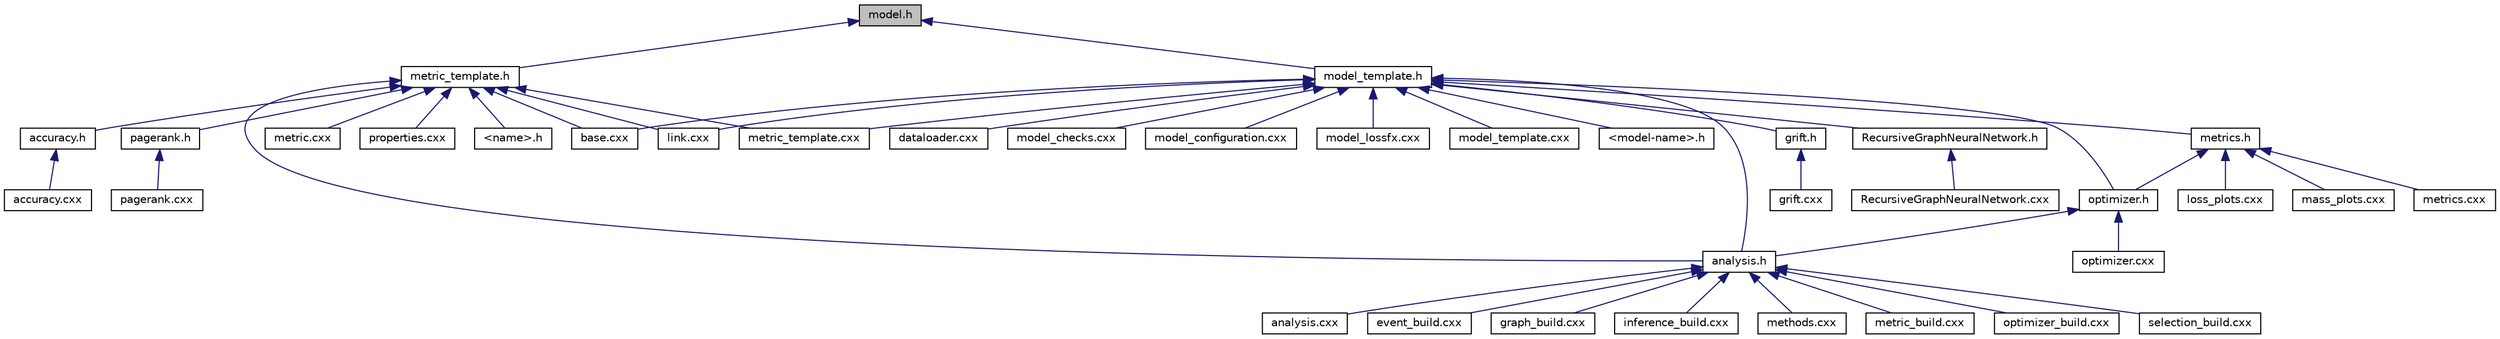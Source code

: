 digraph "model.h"
{
 // INTERACTIVE_SVG=YES
 // LATEX_PDF_SIZE
  edge [fontname="Helvetica",fontsize="10",labelfontname="Helvetica",labelfontsize="10"];
  node [fontname="Helvetica",fontsize="10",shape=record];
  Node1 [label="model.h",height=0.2,width=0.4,color="black", fillcolor="grey75", style="filled", fontcolor="black",tooltip="Defines data structures for model configuration in the AnalysisG framework."];
  Node1 -> Node2 [dir="back",color="midnightblue",fontsize="10",style="solid",fontname="Helvetica"];
  Node2 [label="metric_template.h",height=0.2,width=0.4,color="black", fillcolor="white", style="filled",URL="$metric__template_8h.html",tooltip=" "];
  Node2 -> Node3 [dir="back",color="midnightblue",fontsize="10",style="solid",fontname="Helvetica"];
  Node3 [label="accuracy.h",height=0.2,width=0.4,color="black", fillcolor="white", style="filled",URL="$accuracy_8h.html",tooltip=" "];
  Node3 -> Node4 [dir="back",color="midnightblue",fontsize="10",style="solid",fontname="Helvetica"];
  Node4 [label="accuracy.cxx",height=0.2,width=0.4,color="black", fillcolor="white", style="filled",URL="$accuracy_8cxx.html",tooltip=" "];
  Node2 -> Node5 [dir="back",color="midnightblue",fontsize="10",style="solid",fontname="Helvetica"];
  Node5 [label="pagerank.h",height=0.2,width=0.4,color="black", fillcolor="white", style="filled",URL="$pagerank_8h.html",tooltip=" "];
  Node5 -> Node6 [dir="back",color="midnightblue",fontsize="10",style="solid",fontname="Helvetica"];
  Node6 [label="pagerank.cxx",height=0.2,width=0.4,color="black", fillcolor="white", style="filled",URL="$pagerank_8cxx.html",tooltip=" "];
  Node2 -> Node7 [dir="back",color="midnightblue",fontsize="10",style="solid",fontname="Helvetica"];
  Node7 [label="analysis.h",height=0.2,width=0.4,color="black", fillcolor="white", style="filled",URL="$analysis_8h.html",tooltip="Defines the analysis class, the central orchestrator for physics analysis tasks."];
  Node7 -> Node8 [dir="back",color="midnightblue",fontsize="10",style="solid",fontname="Helvetica"];
  Node8 [label="analysis.cxx",height=0.2,width=0.4,color="black", fillcolor="white", style="filled",URL="$analysis_8cxx.html",tooltip=" "];
  Node7 -> Node9 [dir="back",color="midnightblue",fontsize="10",style="solid",fontname="Helvetica"];
  Node9 [label="event_build.cxx",height=0.2,width=0.4,color="black", fillcolor="white", style="filled",URL="$event__build_8cxx.html",tooltip=" "];
  Node7 -> Node10 [dir="back",color="midnightblue",fontsize="10",style="solid",fontname="Helvetica"];
  Node10 [label="graph_build.cxx",height=0.2,width=0.4,color="black", fillcolor="white", style="filled",URL="$graph__build_8cxx.html",tooltip=" "];
  Node7 -> Node11 [dir="back",color="midnightblue",fontsize="10",style="solid",fontname="Helvetica"];
  Node11 [label="inference_build.cxx",height=0.2,width=0.4,color="black", fillcolor="white", style="filled",URL="$inference__build_8cxx.html",tooltip=" "];
  Node7 -> Node12 [dir="back",color="midnightblue",fontsize="10",style="solid",fontname="Helvetica"];
  Node12 [label="methods.cxx",height=0.2,width=0.4,color="black", fillcolor="white", style="filled",URL="$methods_8cxx.html",tooltip=" "];
  Node7 -> Node13 [dir="back",color="midnightblue",fontsize="10",style="solid",fontname="Helvetica"];
  Node13 [label="metric_build.cxx",height=0.2,width=0.4,color="black", fillcolor="white", style="filled",URL="$metric__build_8cxx.html",tooltip=" "];
  Node7 -> Node14 [dir="back",color="midnightblue",fontsize="10",style="solid",fontname="Helvetica"];
  Node14 [label="optimizer_build.cxx",height=0.2,width=0.4,color="black", fillcolor="white", style="filled",URL="$optimizer__build_8cxx.html",tooltip="Implementation of model session creation and management in the analysis class."];
  Node7 -> Node15 [dir="back",color="midnightblue",fontsize="10",style="solid",fontname="Helvetica"];
  Node15 [label="selection_build.cxx",height=0.2,width=0.4,color="black", fillcolor="white", style="filled",URL="$selection__build_8cxx.html",tooltip=" "];
  Node2 -> Node16 [dir="back",color="midnightblue",fontsize="10",style="solid",fontname="Helvetica"];
  Node16 [label="base.cxx",height=0.2,width=0.4,color="black", fillcolor="white", style="filled",URL="$metric_2cxx_2base_8cxx.html",tooltip=" "];
  Node2 -> Node17 [dir="back",color="midnightblue",fontsize="10",style="solid",fontname="Helvetica"];
  Node17 [label="link.cxx",height=0.2,width=0.4,color="black", fillcolor="white", style="filled",URL="$link_8cxx.html",tooltip=" "];
  Node2 -> Node18 [dir="back",color="midnightblue",fontsize="10",style="solid",fontname="Helvetica"];
  Node18 [label="metric.cxx",height=0.2,width=0.4,color="black", fillcolor="white", style="filled",URL="$metric_8cxx.html",tooltip=" "];
  Node2 -> Node19 [dir="back",color="midnightblue",fontsize="10",style="solid",fontname="Helvetica"];
  Node19 [label="metric_template.cxx",height=0.2,width=0.4,color="black", fillcolor="white", style="filled",URL="$metric__template_8cxx.html",tooltip=" "];
  Node2 -> Node20 [dir="back",color="midnightblue",fontsize="10",style="solid",fontname="Helvetica"];
  Node20 [label="properties.cxx",height=0.2,width=0.4,color="black", fillcolor="white", style="filled",URL="$metric_2cxx_2properties_8cxx.html",tooltip=" "];
  Node2 -> Node21 [dir="back",color="midnightblue",fontsize="10",style="solid",fontname="Helvetica"];
  Node21 [label="\<name\>.h",height=0.2,width=0.4,color="black", fillcolor="white", style="filled",URL="$_3name_4_8h.html",tooltip=" "];
  Node1 -> Node22 [dir="back",color="midnightblue",fontsize="10",style="solid",fontname="Helvetica"];
  Node22 [label="model_template.h",height=0.2,width=0.4,color="black", fillcolor="white", style="filled",URL="$model__template_8h.html",tooltip="Defines the base template class for machine learning models in the AnalysisG framework."];
  Node22 -> Node23 [dir="back",color="midnightblue",fontsize="10",style="solid",fontname="Helvetica"];
  Node23 [label="grift.h",height=0.2,width=0.4,color="black", fillcolor="white", style="filled",URL="$grift_8h.html",tooltip=" "];
  Node23 -> Node24 [dir="back",color="midnightblue",fontsize="10",style="solid",fontname="Helvetica"];
  Node24 [label="grift.cxx",height=0.2,width=0.4,color="black", fillcolor="white", style="filled",URL="$grift_8cxx.html",tooltip=" "];
  Node22 -> Node25 [dir="back",color="midnightblue",fontsize="10",style="solid",fontname="Helvetica"];
  Node25 [label="RecursiveGraphNeuralNetwork.h",height=0.2,width=0.4,color="black", fillcolor="white", style="filled",URL="$_recursive_graph_neural_network_8h.html",tooltip=" "];
  Node25 -> Node26 [dir="back",color="midnightblue",fontsize="10",style="solid",fontname="Helvetica"];
  Node26 [label="RecursiveGraphNeuralNetwork.cxx",height=0.2,width=0.4,color="black", fillcolor="white", style="filled",URL="$_recursive_graph_neural_network_8cxx.html",tooltip=" "];
  Node22 -> Node7 [dir="back",color="midnightblue",fontsize="10",style="solid",fontname="Helvetica"];
  Node22 -> Node27 [dir="back",color="midnightblue",fontsize="10",style="solid",fontname="Helvetica"];
  Node27 [label="dataloader.cxx",height=0.2,width=0.4,color="black", fillcolor="white", style="filled",URL="$dataloader_8cxx.html",tooltip=" "];
  Node22 -> Node16 [dir="back",color="midnightblue",fontsize="10",style="solid",fontname="Helvetica"];
  Node22 -> Node17 [dir="back",color="midnightblue",fontsize="10",style="solid",fontname="Helvetica"];
  Node22 -> Node19 [dir="back",color="midnightblue",fontsize="10",style="solid",fontname="Helvetica"];
  Node22 -> Node28 [dir="back",color="midnightblue",fontsize="10",style="solid",fontname="Helvetica"];
  Node28 [label="metrics.h",height=0.2,width=0.4,color="black", fillcolor="white", style="filled",URL="$metrics_8h.html",tooltip="Header file for the metrics class."];
  Node28 -> Node29 [dir="back",color="midnightblue",fontsize="10",style="solid",fontname="Helvetica"];
  Node29 [label="loss_plots.cxx",height=0.2,width=0.4,color="black", fillcolor="white", style="filled",URL="$loss__plots_8cxx.html",tooltip=" "];
  Node28 -> Node30 [dir="back",color="midnightblue",fontsize="10",style="solid",fontname="Helvetica"];
  Node30 [label="mass_plots.cxx",height=0.2,width=0.4,color="black", fillcolor="white", style="filled",URL="$mass__plots_8cxx.html",tooltip="Implements mass plot generation and related utilities."];
  Node28 -> Node31 [dir="back",color="midnightblue",fontsize="10",style="solid",fontname="Helvetica"];
  Node31 [label="metrics.cxx",height=0.2,width=0.4,color="black", fillcolor="white", style="filled",URL="$metrics_8cxx.html",tooltip="Implementation of the metrics class methods."];
  Node28 -> Node32 [dir="back",color="midnightblue",fontsize="10",style="solid",fontname="Helvetica"];
  Node32 [label="optimizer.h",height=0.2,width=0.4,color="black", fillcolor="white", style="filled",URL="$optimizer_2include_2generators_2optimizer_8h.html",tooltip=" "];
  Node32 -> Node7 [dir="back",color="midnightblue",fontsize="10",style="solid",fontname="Helvetica"];
  Node32 -> Node33 [dir="back",color="midnightblue",fontsize="10",style="solid",fontname="Helvetica"];
  Node33 [label="optimizer.cxx",height=0.2,width=0.4,color="black", fillcolor="white", style="filled",URL="$optimizer_2cxx_2optimizer_8cxx.html",tooltip=" "];
  Node22 -> Node34 [dir="back",color="midnightblue",fontsize="10",style="solid",fontname="Helvetica"];
  Node34 [label="model_checks.cxx",height=0.2,width=0.4,color="black", fillcolor="white", style="filled",URL="$model__checks_8cxx.html",tooltip=" "];
  Node22 -> Node35 [dir="back",color="midnightblue",fontsize="10",style="solid",fontname="Helvetica"];
  Node35 [label="model_configuration.cxx",height=0.2,width=0.4,color="black", fillcolor="white", style="filled",URL="$model__configuration_8cxx.html",tooltip=" "];
  Node22 -> Node36 [dir="back",color="midnightblue",fontsize="10",style="solid",fontname="Helvetica"];
  Node36 [label="model_lossfx.cxx",height=0.2,width=0.4,color="black", fillcolor="white", style="filled",URL="$model__lossfx_8cxx.html",tooltip=" "];
  Node22 -> Node37 [dir="back",color="midnightblue",fontsize="10",style="solid",fontname="Helvetica"];
  Node37 [label="model_template.cxx",height=0.2,width=0.4,color="black", fillcolor="white", style="filled",URL="$model__template_8cxx.html",tooltip="Implementation of the model_template class methods."];
  Node22 -> Node32 [dir="back",color="midnightblue",fontsize="10",style="solid",fontname="Helvetica"];
  Node22 -> Node38 [dir="back",color="midnightblue",fontsize="10",style="solid",fontname="Helvetica"];
  Node38 [label="\<model-name\>.h",height=0.2,width=0.4,color="black", fillcolor="white", style="filled",URL="$_3model-name_4_8h.html",tooltip=" "];
}
